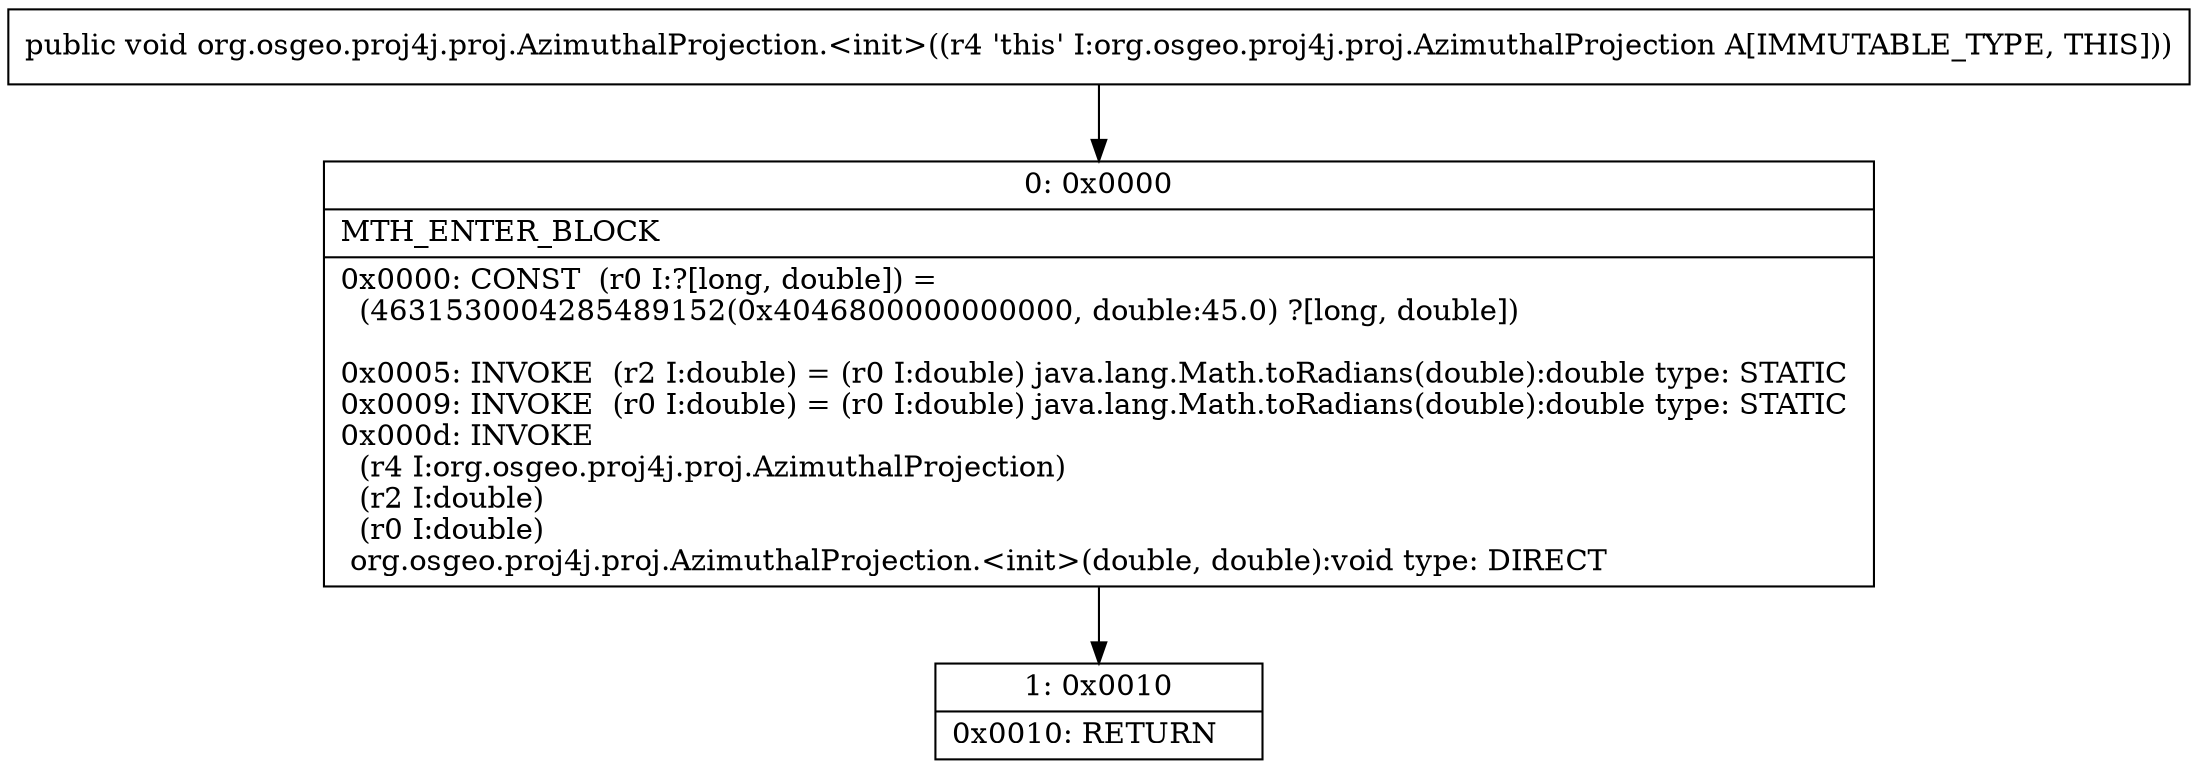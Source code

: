 digraph "CFG fororg.osgeo.proj4j.proj.AzimuthalProjection.\<init\>()V" {
Node_0 [shape=record,label="{0\:\ 0x0000|MTH_ENTER_BLOCK\l|0x0000: CONST  (r0 I:?[long, double]) = \l  (4631530004285489152(0x4046800000000000, double:45.0) ?[long, double])\l \l0x0005: INVOKE  (r2 I:double) = (r0 I:double) java.lang.Math.toRadians(double):double type: STATIC \l0x0009: INVOKE  (r0 I:double) = (r0 I:double) java.lang.Math.toRadians(double):double type: STATIC \l0x000d: INVOKE  \l  (r4 I:org.osgeo.proj4j.proj.AzimuthalProjection)\l  (r2 I:double)\l  (r0 I:double)\l org.osgeo.proj4j.proj.AzimuthalProjection.\<init\>(double, double):void type: DIRECT \l}"];
Node_1 [shape=record,label="{1\:\ 0x0010|0x0010: RETURN   \l}"];
MethodNode[shape=record,label="{public void org.osgeo.proj4j.proj.AzimuthalProjection.\<init\>((r4 'this' I:org.osgeo.proj4j.proj.AzimuthalProjection A[IMMUTABLE_TYPE, THIS])) }"];
MethodNode -> Node_0;
Node_0 -> Node_1;
}

